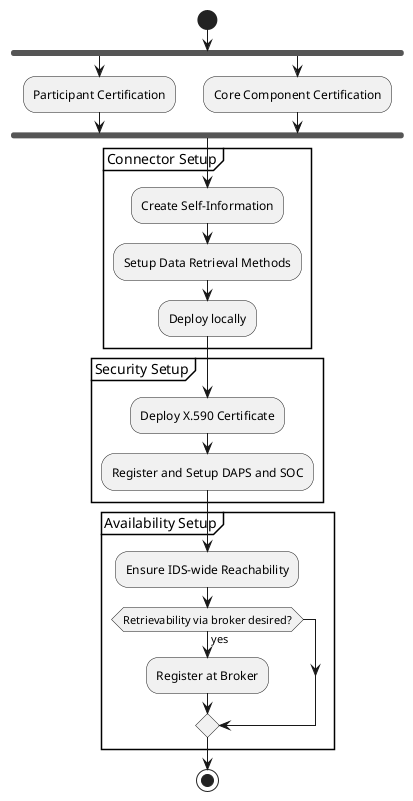 @startuml

start

fork
:Participant Certification;
fork again
:Core Component Certification;
end fork

partition "Connector Setup" {
	:Create Self-Information;
	:Setup Data Retrieval Methods;
	:Deploy locally;
}

partition "Security Setup" {
    :Deploy X.590 Certificate;
    :Register and Setup DAPS and SOC;
}

partition "Availability Setup" {
    :Ensure IDS-wide Reachability;

    if (Retrievability via broker desired?) then (yes)
        :Register at Broker;
    endif

}

stop

@enduml